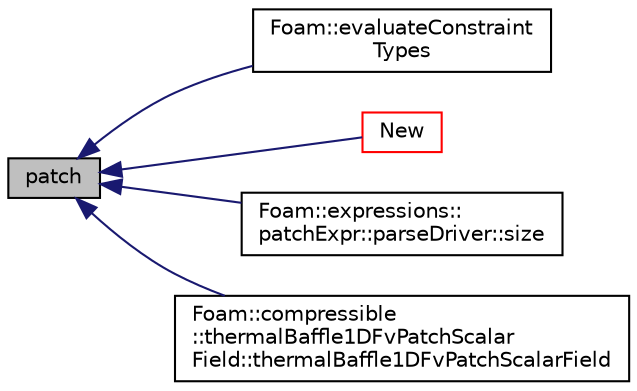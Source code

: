 digraph "patch"
{
  bgcolor="transparent";
  edge [fontname="Helvetica",fontsize="10",labelfontname="Helvetica",labelfontsize="10"];
  node [fontname="Helvetica",fontsize="10",shape=record];
  rankdir="LR";
  Node1 [label="patch",height=0.2,width=0.4,color="black", fillcolor="grey75", style="filled" fontcolor="black"];
  Node1 -> Node2 [dir="back",color="midnightblue",fontsize="10",style="solid",fontname="Helvetica"];
  Node2 [label="Foam::evaluateConstraint\lTypes",height=0.2,width=0.4,color="black",URL="$namespaceFoam.html#a421ae1d4831d9377d7f986ed81a676aa"];
  Node1 -> Node3 [dir="back",color="midnightblue",fontsize="10",style="solid",fontname="Helvetica"];
  Node3 [label="New",height=0.2,width=0.4,color="red",URL="$classFoam_1_1fvPatch.html#a50c9c93cb1aab144358a82268fdff576",tooltip="Return a pointer to a new patch created on freestore from polyPatch. "];
  Node1 -> Node4 [dir="back",color="midnightblue",fontsize="10",style="solid",fontname="Helvetica"];
  Node4 [label="Foam::expressions::\lpatchExpr::parseDriver::size",height=0.2,width=0.4,color="black",URL="$classFoam_1_1expressions_1_1patchExpr_1_1parseDriver.html#a7922dca9731d7c5a088c26b6d6e0b3c2",tooltip="Field size associated with different geometric field types. "];
  Node1 -> Node5 [dir="back",color="midnightblue",fontsize="10",style="solid",fontname="Helvetica"];
  Node5 [label="Foam::compressible\l::thermalBaffle1DFvPatchScalar\lField::thermalBaffle1DFvPatchScalarField",height=0.2,width=0.4,color="black",URL="$classFoam_1_1compressible_1_1thermalBaffle1DFvPatchScalarField.html#aeb5a482f08e04f74295b63f2aa4385f2",tooltip="Construct from patch and internal field. "];
}
